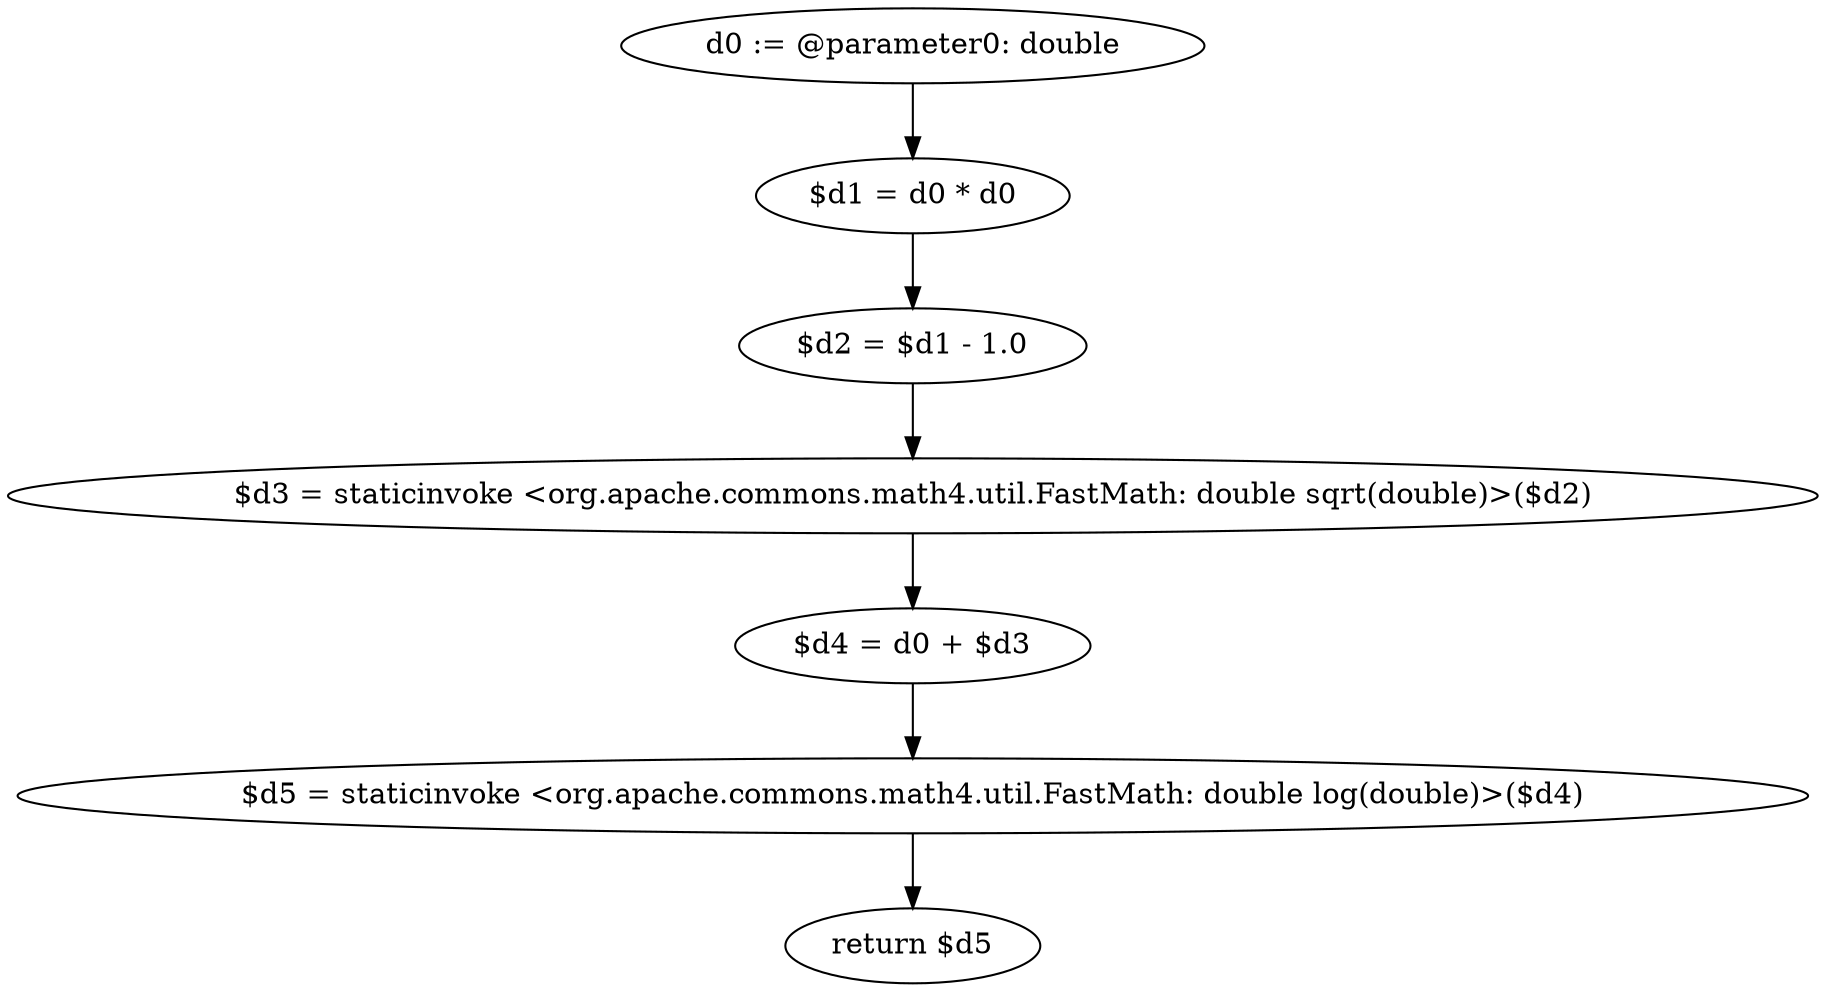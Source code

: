 digraph "unitGraph" {
    "d0 := @parameter0: double"
    "$d1 = d0 * d0"
    "$d2 = $d1 - 1.0"
    "$d3 = staticinvoke <org.apache.commons.math4.util.FastMath: double sqrt(double)>($d2)"
    "$d4 = d0 + $d3"
    "$d5 = staticinvoke <org.apache.commons.math4.util.FastMath: double log(double)>($d4)"
    "return $d5"
    "d0 := @parameter0: double"->"$d1 = d0 * d0";
    "$d1 = d0 * d0"->"$d2 = $d1 - 1.0";
    "$d2 = $d1 - 1.0"->"$d3 = staticinvoke <org.apache.commons.math4.util.FastMath: double sqrt(double)>($d2)";
    "$d3 = staticinvoke <org.apache.commons.math4.util.FastMath: double sqrt(double)>($d2)"->"$d4 = d0 + $d3";
    "$d4 = d0 + $d3"->"$d5 = staticinvoke <org.apache.commons.math4.util.FastMath: double log(double)>($d4)";
    "$d5 = staticinvoke <org.apache.commons.math4.util.FastMath: double log(double)>($d4)"->"return $d5";
}

